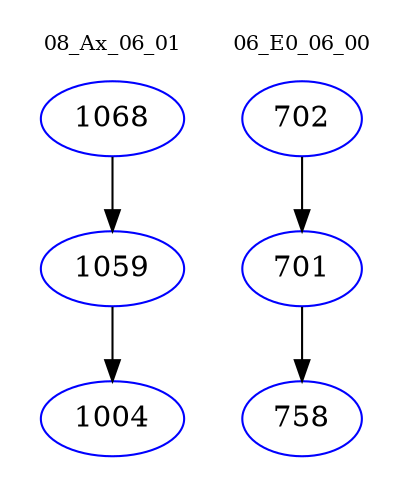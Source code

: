 digraph{
subgraph cluster_0 {
color = white
label = "08_Ax_06_01";
fontsize=10;
T0_1068 [label="1068", color="blue"]
T0_1068 -> T0_1059 [color="black"]
T0_1059 [label="1059", color="blue"]
T0_1059 -> T0_1004 [color="black"]
T0_1004 [label="1004", color="blue"]
}
subgraph cluster_1 {
color = white
label = "06_E0_06_00";
fontsize=10;
T1_702 [label="702", color="blue"]
T1_702 -> T1_701 [color="black"]
T1_701 [label="701", color="blue"]
T1_701 -> T1_758 [color="black"]
T1_758 [label="758", color="blue"]
}
}
